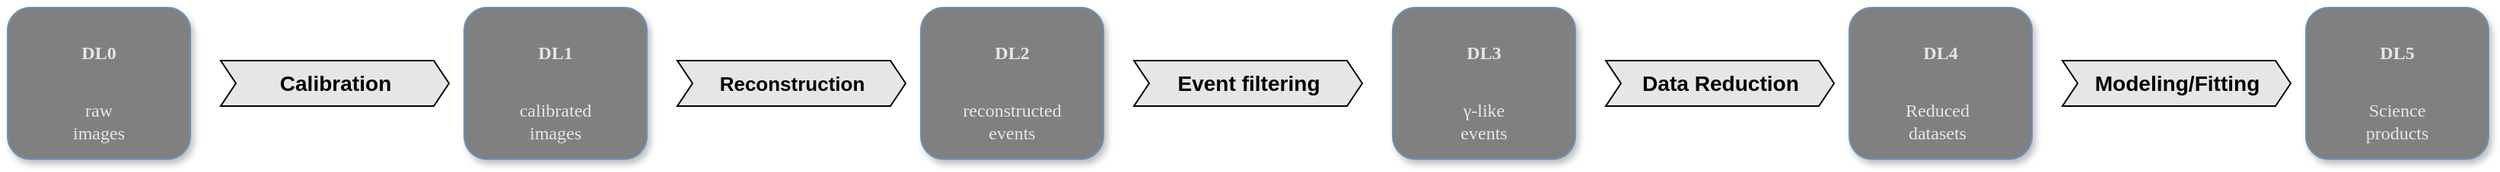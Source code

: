 <mxfile version="12.4.2" type="device" pages="1"><diagram id="I1iJfY8lE4EyTQfTNhxo" name="Page-1"><mxGraphModel dx="2094" dy="628" grid="1" gridSize="10" guides="1" tooltips="1" connect="1" arrows="1" fold="1" page="1" pageScale="1" pageWidth="1169" pageHeight="827" math="0" shadow="0"><root><mxCell id="0"/><mxCell id="1" parent="0"/><mxCell id="Q_3ZV4ygJpZw-Eyu4J0S-1" value="" style="rounded=1;whiteSpace=wrap;html=1;fillColor=#808080;strokeColor=#6c8ebf;gradientColor=none;shadow=1;" vertex="1" parent="1"><mxGeometry x="20" y="200" width="120" height="100" as="geometry"/></mxCell><mxCell id="Q_3ZV4ygJpZw-Eyu4J0S-2" value="" style="rounded=1;whiteSpace=wrap;html=1;fillColor=#808080;strokeColor=#6c8ebf;gradientColor=none;shadow=1;" vertex="1" parent="1"><mxGeometry x="320" y="200" width="120" height="100" as="geometry"/></mxCell><mxCell id="Q_3ZV4ygJpZw-Eyu4J0S-3" value="" style="rounded=1;whiteSpace=wrap;html=1;fillColor=#808080;strokeColor=#6c8ebf;gradientColor=none;shadow=1;" vertex="1" parent="1"><mxGeometry x="620" y="200" width="120" height="100" as="geometry"/></mxCell><mxCell id="Q_3ZV4ygJpZw-Eyu4J0S-4" value="&lt;h4&gt;&lt;font face=&quot;Verdana&quot; color=&quot;#e6e6e6&quot;&gt;DL3&lt;/font&gt;&lt;/h4&gt;" style="text;html=1;strokeColor=none;fillColor=none;align=center;verticalAlign=middle;whiteSpace=wrap;rounded=0;shadow=1;" vertex="1" parent="1"><mxGeometry x="60" y="220" width="40" height="20" as="geometry"/></mxCell><mxCell id="Q_3ZV4ygJpZw-Eyu4J0S-5" value="&lt;h4&gt;&lt;font face=&quot;Verdana&quot; color=&quot;#e6e6e6&quot;&gt;DL4&lt;/font&gt;&lt;/h4&gt;" style="text;html=1;strokeColor=none;fillColor=none;align=center;verticalAlign=middle;whiteSpace=wrap;rounded=0;shadow=1;" vertex="1" parent="1"><mxGeometry x="360" y="220" width="40" height="20" as="geometry"/></mxCell><mxCell id="Q_3ZV4ygJpZw-Eyu4J0S-6" value="&lt;h4&gt;&lt;font face=&quot;Verdana&quot; color=&quot;#e6e6e6&quot;&gt;DL5&lt;/font&gt;&lt;/h4&gt;" style="text;html=1;strokeColor=none;fillColor=none;align=center;verticalAlign=middle;whiteSpace=wrap;rounded=0;shadow=1;" vertex="1" parent="1"><mxGeometry x="660" y="220" width="40" height="20" as="geometry"/></mxCell><mxCell id="Q_3ZV4ygJpZw-Eyu4J0S-7" value="&lt;pre&gt;&lt;font color=&quot;#e6e6e6&quot; face=&quot;Verdana&quot;&gt;Reduced&lt;br&gt;datasets&lt;/font&gt;&lt;/pre&gt;" style="text;html=1;strokeColor=none;fillColor=none;align=center;verticalAlign=middle;whiteSpace=wrap;rounded=0;shadow=1;" vertex="1" parent="1"><mxGeometry x="353" y="260" width="50" height="30" as="geometry"/></mxCell><mxCell id="Q_3ZV4ygJpZw-Eyu4J0S-8" value="&lt;pre&gt;&lt;font color=&quot;#e6e6e6&quot; face=&quot;Verdana&quot;&gt;Science&lt;br/&gt;products&lt;/font&gt;&lt;/pre&gt;" style="text;html=1;strokeColor=none;fillColor=none;align=center;verticalAlign=middle;whiteSpace=wrap;rounded=0;shadow=1;" vertex="1" parent="1"><mxGeometry x="655" y="260" width="50" height="30" as="geometry"/></mxCell><mxCell id="Q_3ZV4ygJpZw-Eyu4J0S-9" value="&lt;pre&gt;&lt;font color=&quot;#e6e6e6&quot; face=&quot;Verdana&quot;&gt;γ-like&lt;br/&gt;events&lt;/font&gt;&lt;/pre&gt;" style="text;html=1;strokeColor=none;fillColor=none;align=center;verticalAlign=middle;whiteSpace=wrap;rounded=0;shadow=1;" vertex="1" parent="1"><mxGeometry x="55" y="260" width="50" height="30" as="geometry"/></mxCell><mxCell id="Q_3ZV4ygJpZw-Eyu4J0S-11" value="&lt;h3&gt;Data Reduction&lt;/h3&gt;" style="html=1;shadow=0;dashed=0;align=center;verticalAlign=middle;shape=mxgraph.arrows2.arrow;dy=0;dx=10;notch=10;fillColor=#E6E6E6;gradientColor=none;" vertex="1" parent="1"><mxGeometry x="160" y="235" width="150" height="30" as="geometry"/></mxCell><mxCell id="Q_3ZV4ygJpZw-Eyu4J0S-12" value="&lt;h3&gt;Modeling/Fitting&lt;/h3&gt;" style="html=1;shadow=0;dashed=0;align=center;verticalAlign=middle;shape=mxgraph.arrows2.arrow;dy=0;dx=10;notch=10;fillColor=#E6E6E6;gradientColor=none;" vertex="1" parent="1"><mxGeometry x="460" y="235" width="150" height="30" as="geometry"/></mxCell><mxCell id="Q_3ZV4ygJpZw-Eyu4J0S-13" value="" style="rounded=1;whiteSpace=wrap;html=1;fillColor=#808080;strokeColor=#6c8ebf;gradientColor=none;shadow=1;" vertex="1" parent="1"><mxGeometry x="-290" y="200" width="120" height="100" as="geometry"/></mxCell><mxCell id="Q_3ZV4ygJpZw-Eyu4J0S-14" value="&lt;h4&gt;&lt;font face=&quot;Verdana&quot; color=&quot;#e6e6e6&quot;&gt;DL2&lt;/font&gt;&lt;/h4&gt;" style="text;html=1;strokeColor=none;fillColor=none;align=center;verticalAlign=middle;whiteSpace=wrap;rounded=0;shadow=1;" vertex="1" parent="1"><mxGeometry x="-250" y="220" width="40" height="20" as="geometry"/></mxCell><mxCell id="Q_3ZV4ygJpZw-Eyu4J0S-15" value="&lt;pre&gt;&lt;font color=&quot;#e6e6e6&quot; face=&quot;Verdana&quot;&gt;reconstructed&lt;br&gt;events&lt;/font&gt;&lt;/pre&gt;" style="text;html=1;strokeColor=none;fillColor=none;align=center;verticalAlign=middle;whiteSpace=wrap;rounded=0;shadow=1;" vertex="1" parent="1"><mxGeometry x="-255" y="260" width="50" height="30" as="geometry"/></mxCell><mxCell id="Q_3ZV4ygJpZw-Eyu4J0S-16" value="&lt;h3&gt;Event filtering&lt;/h3&gt;" style="html=1;shadow=0;dashed=0;align=center;verticalAlign=middle;shape=mxgraph.arrows2.arrow;dy=0;dx=10;notch=10;fillColor=#E6E6E6;gradientColor=none;" vertex="1" parent="1"><mxGeometry x="-150" y="235" width="150" height="30" as="geometry"/></mxCell><mxCell id="Q_3ZV4ygJpZw-Eyu4J0S-17" value="" style="rounded=1;whiteSpace=wrap;html=1;fillColor=#808080;strokeColor=#6c8ebf;gradientColor=none;shadow=1;" vertex="1" parent="1"><mxGeometry x="-590" y="200" width="120" height="100" as="geometry"/></mxCell><mxCell id="Q_3ZV4ygJpZw-Eyu4J0S-18" value="&lt;h4&gt;&lt;font face=&quot;Verdana&quot; color=&quot;#e6e6e6&quot;&gt;DL1&lt;/font&gt;&lt;/h4&gt;" style="text;html=1;strokeColor=none;fillColor=none;align=center;verticalAlign=middle;whiteSpace=wrap;rounded=0;shadow=1;" vertex="1" parent="1"><mxGeometry x="-550" y="220" width="40" height="20" as="geometry"/></mxCell><mxCell id="Q_3ZV4ygJpZw-Eyu4J0S-19" value="&lt;pre&gt;&lt;font color=&quot;#e6e6e6&quot; face=&quot;Verdana&quot;&gt;calibrated&lt;br/&gt;images&lt;/font&gt;&lt;/pre&gt;" style="text;html=1;strokeColor=none;fillColor=none;align=center;verticalAlign=middle;whiteSpace=wrap;rounded=0;shadow=1;" vertex="1" parent="1"><mxGeometry x="-555" y="260" width="50" height="30" as="geometry"/></mxCell><mxCell id="Q_3ZV4ygJpZw-Eyu4J0S-20" value="&lt;h3&gt;&lt;font style=&quot;font-size: 13px&quot;&gt;Reconstruction&lt;/font&gt;&lt;/h3&gt;" style="html=1;shadow=0;dashed=0;align=center;verticalAlign=middle;shape=mxgraph.arrows2.arrow;dy=0;dx=10;notch=10;fillColor=#E6E6E6;gradientColor=none;" vertex="1" parent="1"><mxGeometry x="-450" y="235" width="150" height="30" as="geometry"/></mxCell><mxCell id="Q_3ZV4ygJpZw-Eyu4J0S-21" value="" style="rounded=1;whiteSpace=wrap;html=1;fillColor=#808080;strokeColor=#6c8ebf;gradientColor=none;shadow=1;" vertex="1" parent="1"><mxGeometry x="-890" y="200" width="120" height="100" as="geometry"/></mxCell><mxCell id="Q_3ZV4ygJpZw-Eyu4J0S-22" value="&lt;h4&gt;&lt;font face=&quot;Verdana&quot; color=&quot;#e6e6e6&quot;&gt;DL0&lt;/font&gt;&lt;/h4&gt;" style="text;html=1;strokeColor=none;fillColor=none;align=center;verticalAlign=middle;whiteSpace=wrap;rounded=0;shadow=1;" vertex="1" parent="1"><mxGeometry x="-850" y="220" width="40" height="20" as="geometry"/></mxCell><mxCell id="Q_3ZV4ygJpZw-Eyu4J0S-23" value="&lt;pre&gt;&lt;font color=&quot;#e6e6e6&quot; face=&quot;Verdana&quot;&gt;raw&lt;br/&gt;images&lt;/font&gt;&lt;/pre&gt;" style="text;html=1;strokeColor=none;fillColor=none;align=center;verticalAlign=middle;whiteSpace=wrap;rounded=0;shadow=1;" vertex="1" parent="1"><mxGeometry x="-855" y="260" width="50" height="30" as="geometry"/></mxCell><mxCell id="Q_3ZV4ygJpZw-Eyu4J0S-24" value="&lt;h3&gt;Calibration&lt;/h3&gt;" style="html=1;shadow=0;dashed=0;align=center;verticalAlign=middle;shape=mxgraph.arrows2.arrow;dy=0;dx=10;notch=10;fillColor=#E6E6E6;gradientColor=none;" vertex="1" parent="1"><mxGeometry x="-750" y="235" width="150" height="30" as="geometry"/></mxCell></root></mxGraphModel></diagram></mxfile>